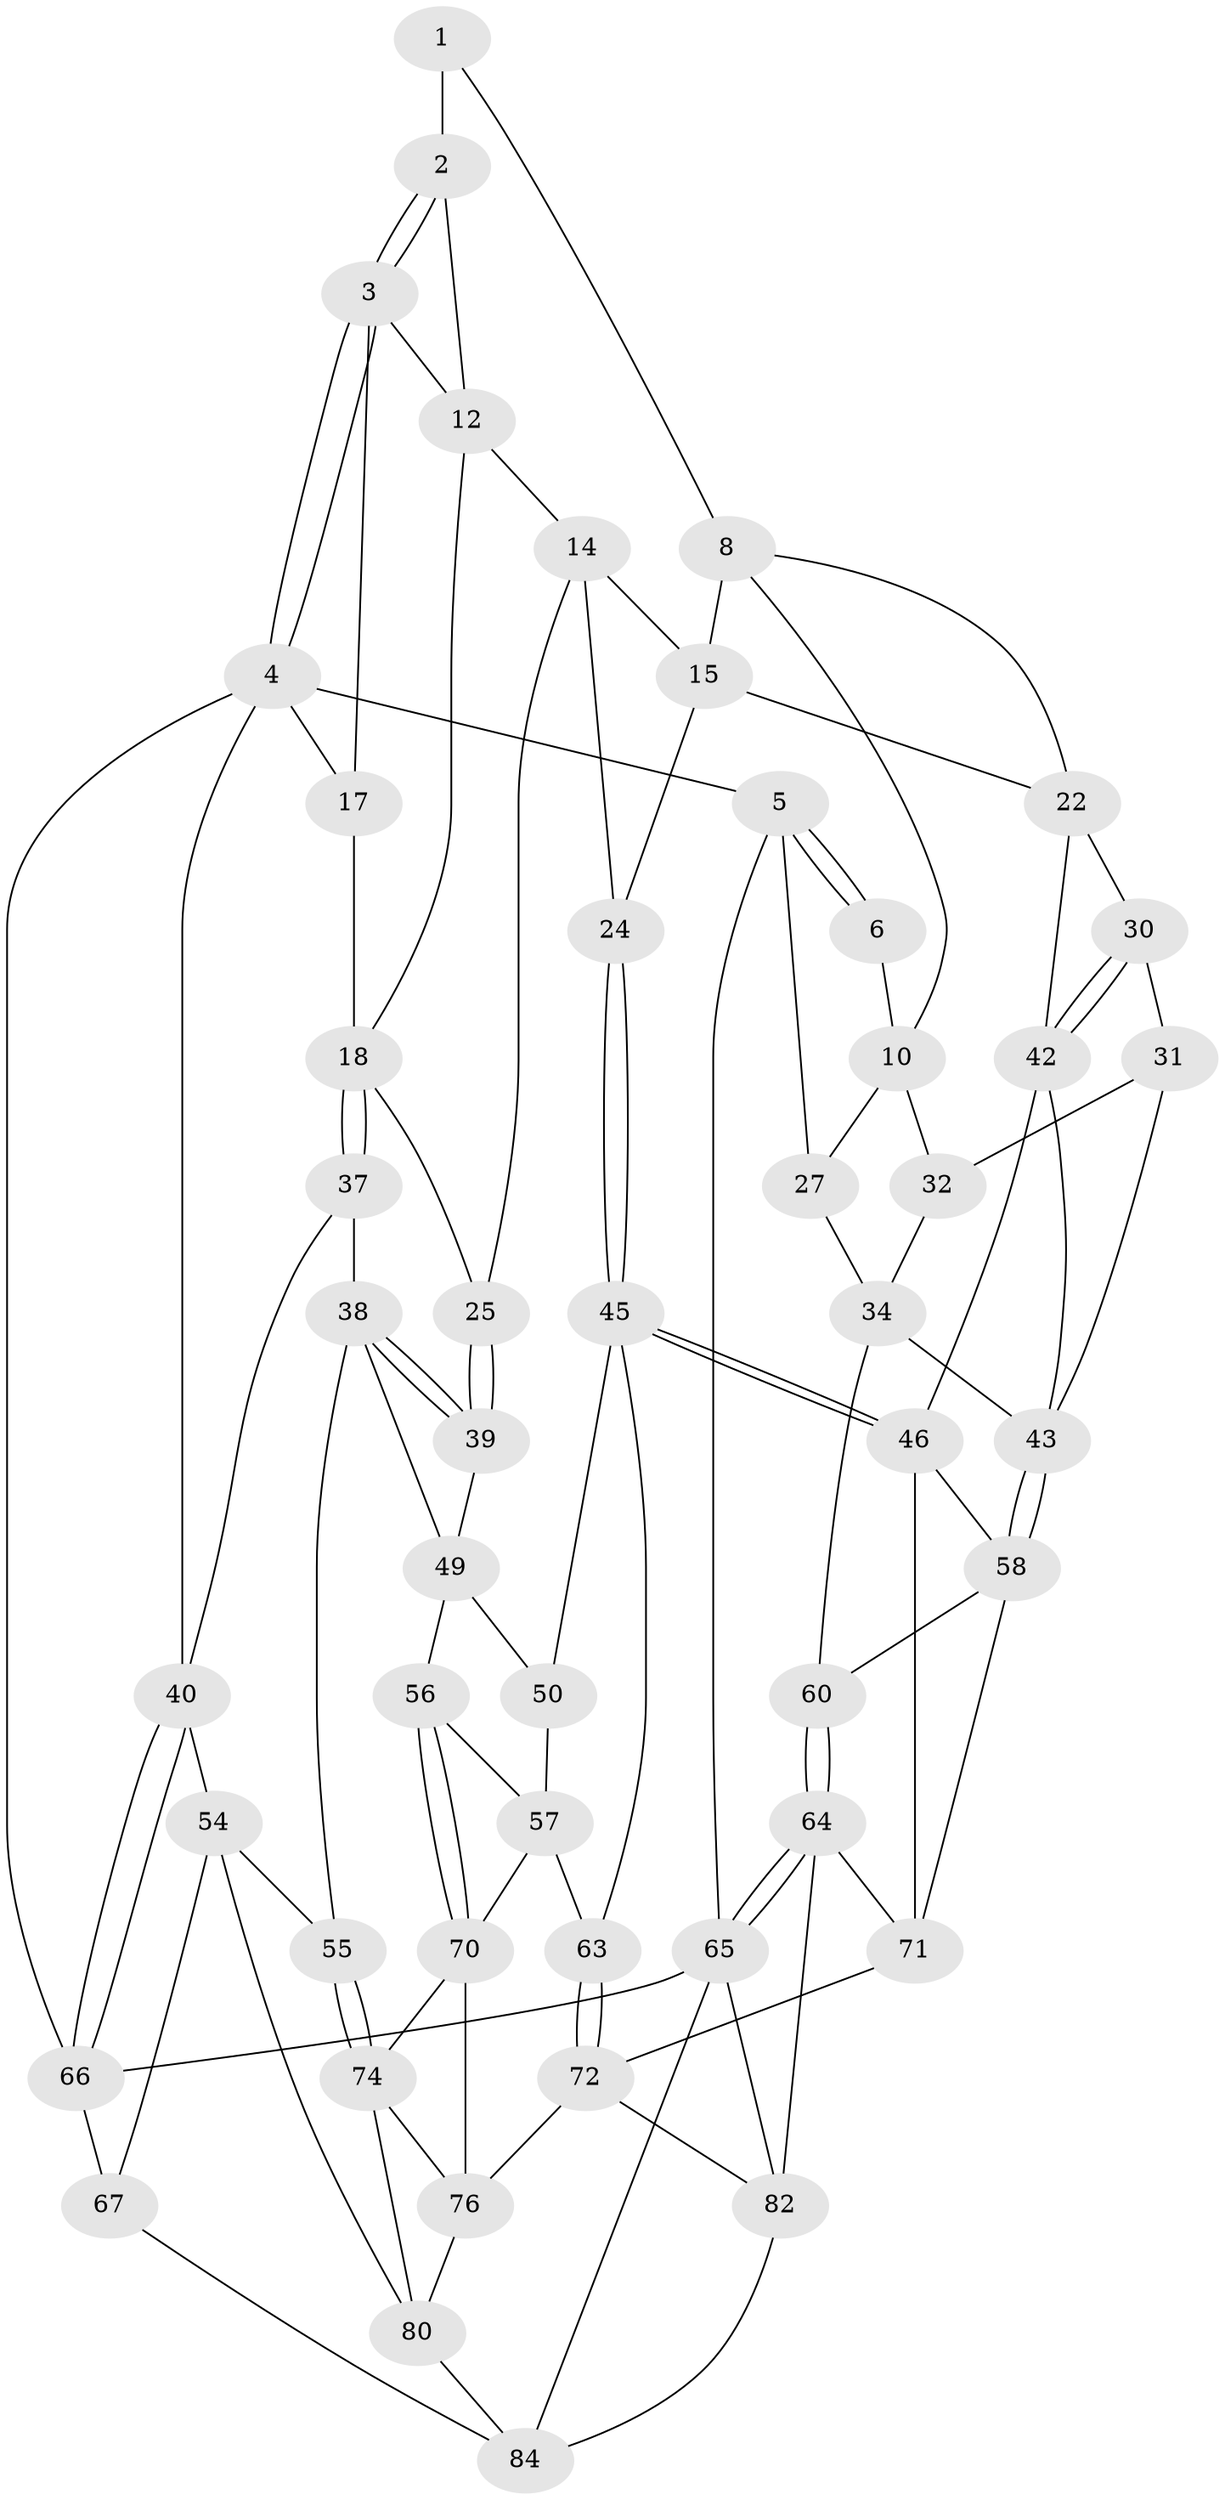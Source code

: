 // Generated by graph-tools (version 1.1) at 2025/52/02/27/25 19:52:38]
// undirected, 50 vertices, 107 edges
graph export_dot {
graph [start="1"]
  node [color=gray90,style=filled];
  1 [pos="+0.40860625575463144+0",super="+7"];
  2 [pos="+0.7155735825900683+0",super="+11"];
  3 [pos="+1+0",super="+16"];
  4 [pos="+1+0",super="+20"];
  5 [pos="+0+0",super="+26"];
  6 [pos="+0.2615948077705565+0"];
  8 [pos="+0.37281263874336823+0.1855450457841376",super="+9"];
  10 [pos="+0.24826182232866023+0.2059862204112834",super="+28"];
  12 [pos="+0.6467133416139311+0.14166864161805906",super="+13"];
  14 [pos="+0.5528023209863644+0.23834987266181587",super="+23"];
  15 [pos="+0.44195591251942196+0.23297663305341873",super="+21"];
  17 [pos="+0.8508599538304792+0.2221253467750941"];
  18 [pos="+0.7603564315219463+0.3271255319097588",super="+19"];
  22 [pos="+0.37267320538506626+0.3900408981196775",super="+29"];
  24 [pos="+0.5141701367981538+0.41385549347383904"];
  25 [pos="+0.5373565265266151+0.41621199473508924"];
  27 [pos="+0.17424206053965113+0.16573679406012304",super="+35"];
  30 [pos="+0.2532287293339442+0.41498140159911046"];
  31 [pos="+0.23425399493220142+0.3852929141592231",super="+36"];
  32 [pos="+0.21373179088635055+0.25123839894782385",super="+33"];
  34 [pos="+0+0.3234126984842792",super="+48"];
  37 [pos="+0.7923857425726366+0.39347279465183127"];
  38 [pos="+0.7700526287850059+0.4250452301057518",super="+53"];
  39 [pos="+0.5750606112707982+0.44882593585010655"];
  40 [pos="+1+0.42496976946905013",super="+41"];
  42 [pos="+0.1934315268157201+0.5001190231831468",super="+47"];
  43 [pos="+0.15997666192013726+0.5051924987741636",super="+44"];
  45 [pos="+0.4212003361520762+0.6035299487615544",super="+51"];
  46 [pos="+0.3446086863343574+0.5686799826792167",super="+61"];
  49 [pos="+0.5809010225974781+0.46480930301135776",super="+52"];
  50 [pos="+0.5616090685542864+0.5416977561938288"];
  54 [pos="+0.8263249674478034+0.653211499876816",super="+68"];
  55 [pos="+0.7324239966275171+0.6146391657345892"];
  56 [pos="+0.6730460269441864+0.5995563398237056"];
  57 [pos="+0.5917279799168017+0.5699028647244894",super="+62"];
  58 [pos="+0.14797943195454866+0.5362197960386409",super="+59"];
  60 [pos="+0+0.7136496968369015"];
  63 [pos="+0.43631101301948294+0.6308549175837106"];
  64 [pos="+0+0.8698668274464962",super="+79"];
  65 [pos="+0+1",super="+87"];
  66 [pos="+1+0.9465400907462682",super="+69"];
  67 [pos="+1+0.8561488673051858",super="+88"];
  70 [pos="+0.5388601706390682+0.6716484643371533",super="+75"];
  71 [pos="+0.22921543556384874+0.6754894226642518",super="+73"];
  72 [pos="+0.3980952949748806+0.7537017429121032",super="+78"];
  74 [pos="+0.6593731701489632+0.7745017383889474",super="+81"];
  76 [pos="+0.5194531902108797+0.792315788242724",super="+77"];
  80 [pos="+0.6872921539041105+0.8719796003475675",super="+83"];
  82 [pos="+0.23920582657628245+0.8449754508362372",super="+86"];
  84 [pos="+0.5281869955830923+1",super="+85"];
  1 -- 2 [weight=2];
  1 -- 8;
  2 -- 3;
  2 -- 3;
  2 -- 12;
  3 -- 4;
  3 -- 4;
  3 -- 17;
  3 -- 12;
  4 -- 5;
  4 -- 40;
  4 -- 17;
  4 -- 66;
  5 -- 6;
  5 -- 6;
  5 -- 65;
  5 -- 27 [weight=2];
  6 -- 10;
  8 -- 15;
  8 -- 10;
  8 -- 22;
  10 -- 32;
  10 -- 27;
  12 -- 18;
  12 -- 14;
  14 -- 15;
  14 -- 24;
  14 -- 25;
  15 -- 24;
  15 -- 22;
  17 -- 18;
  18 -- 37;
  18 -- 37;
  18 -- 25;
  22 -- 42;
  22 -- 30;
  24 -- 45;
  24 -- 45;
  25 -- 39;
  25 -- 39;
  27 -- 34;
  30 -- 31;
  30 -- 42;
  30 -- 42;
  31 -- 32 [weight=2];
  31 -- 43;
  32 -- 34;
  34 -- 60;
  34 -- 43;
  37 -- 38;
  37 -- 40;
  38 -- 39;
  38 -- 39;
  38 -- 55;
  38 -- 49;
  39 -- 49;
  40 -- 66;
  40 -- 66;
  40 -- 54;
  42 -- 43;
  42 -- 46;
  43 -- 58;
  43 -- 58;
  45 -- 46;
  45 -- 46;
  45 -- 50;
  45 -- 63;
  46 -- 58;
  46 -- 71;
  49 -- 50;
  49 -- 56;
  50 -- 57;
  54 -- 55;
  54 -- 80;
  54 -- 67;
  55 -- 74;
  55 -- 74;
  56 -- 57;
  56 -- 70;
  56 -- 70;
  57 -- 70;
  57 -- 63;
  58 -- 60;
  58 -- 71;
  60 -- 64;
  60 -- 64;
  63 -- 72;
  63 -- 72;
  64 -- 65;
  64 -- 65;
  64 -- 82;
  64 -- 71;
  65 -- 66;
  65 -- 82;
  65 -- 84;
  66 -- 67 [weight=2];
  67 -- 84;
  70 -- 74;
  70 -- 76;
  71 -- 72;
  72 -- 82;
  72 -- 76;
  74 -- 80;
  74 -- 76;
  76 -- 80;
  80 -- 84;
  82 -- 84;
}
